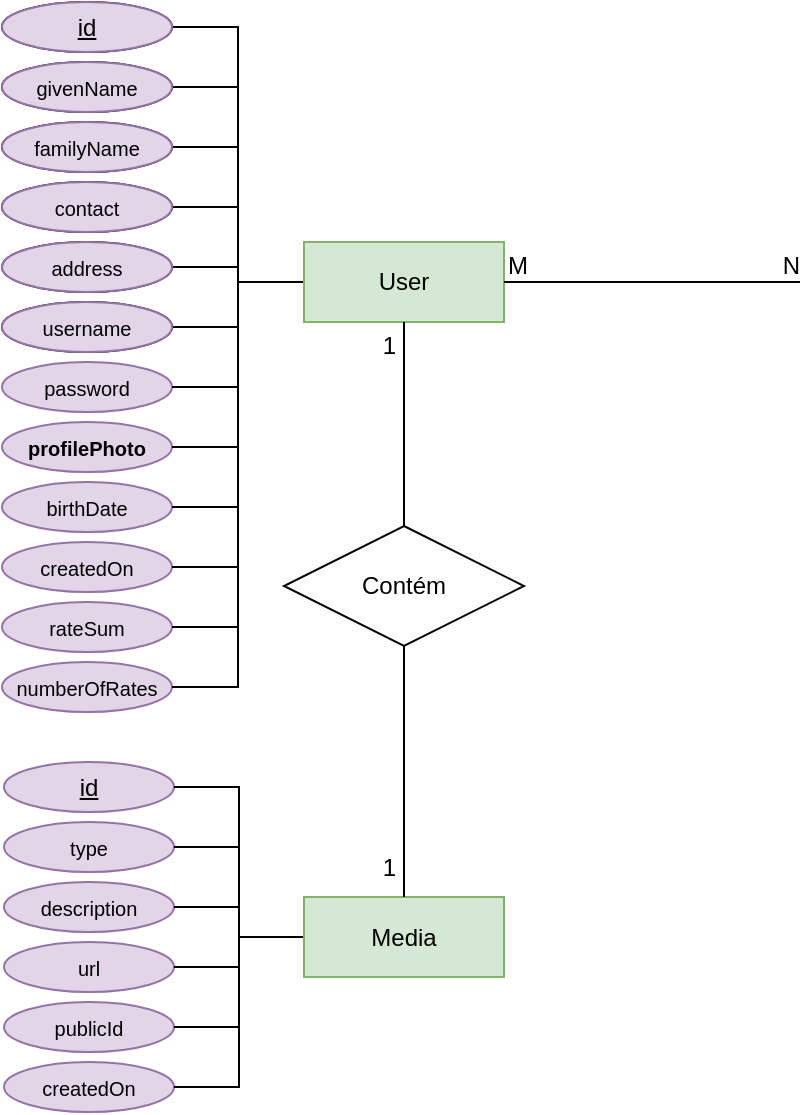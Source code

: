 <mxfile version="14.0.0" type="github">
  <diagram id="SOjFdy0Izhd8uLRKIr79" name="Page-1">
    <mxGraphModel dx="1038" dy="580" grid="1" gridSize="10" guides="1" tooltips="1" connect="1" arrows="1" fold="1" page="1" pageScale="1" pageWidth="827" pageHeight="1169" math="0" shadow="0">
      <root>
        <mxCell id="0" />
        <mxCell id="1" parent="0" />
        <mxCell id="YENUr4DXyd0G2JzPTikZ-7" value="&lt;font style=&quot;font-size: 10px&quot;&gt;givenName&lt;/font&gt;" style="ellipse;whiteSpace=wrap;html=1;align=center;" parent="1" vertex="1">
          <mxGeometry x="201" y="188" width="85" height="25" as="geometry" />
        </mxCell>
        <mxCell id="YENUr4DXyd0G2JzPTikZ-8" value="&lt;font style=&quot;font-size: 10px&quot;&gt;familyName&lt;/font&gt;" style="ellipse;whiteSpace=wrap;html=1;align=center;" parent="1" vertex="1">
          <mxGeometry x="201" y="218" width="85" height="25" as="geometry" />
        </mxCell>
        <mxCell id="YENUr4DXyd0G2JzPTikZ-9" value="&lt;font style=&quot;font-size: 10px&quot;&gt;contact&lt;/font&gt;" style="ellipse;whiteSpace=wrap;html=1;align=center;" parent="1" vertex="1">
          <mxGeometry x="201" y="248" width="85" height="25" as="geometry" />
        </mxCell>
        <mxCell id="YENUr4DXyd0G2JzPTikZ-10" value="&lt;font style=&quot;font-size: 10px&quot;&gt;address&lt;/font&gt;" style="ellipse;whiteSpace=wrap;html=1;align=center;" parent="1" vertex="1">
          <mxGeometry x="201" y="278" width="85" height="25" as="geometry" />
        </mxCell>
        <mxCell id="YENUr4DXyd0G2JzPTikZ-11" value="&lt;font style=&quot;font-size: 10px&quot;&gt;username&lt;/font&gt;" style="ellipse;whiteSpace=wrap;html=1;align=center;" parent="1" vertex="1">
          <mxGeometry x="201" y="308" width="85" height="25" as="geometry" />
        </mxCell>
        <mxCell id="YENUr4DXyd0G2JzPTikZ-12" value="&lt;font style=&quot;font-size: 10px&quot;&gt;password&lt;/font&gt;" style="ellipse;whiteSpace=wrap;html=1;align=center;fillColor=#e1d5e7;strokeColor=#9673a6;" parent="1" vertex="1">
          <mxGeometry x="201" y="338" width="85" height="25" as="geometry" />
        </mxCell>
        <mxCell id="YENUr4DXyd0G2JzPTikZ-13" value="&lt;font style=&quot;font-size: 10px&quot;&gt;profilePhoto&lt;/font&gt;" style="ellipse;whiteSpace=wrap;html=1;align=center;fontStyle=1;fillColor=#e1d5e7;strokeColor=#9673a6;" parent="1" vertex="1">
          <mxGeometry x="201" y="368" width="85" height="25" as="geometry" />
        </mxCell>
        <mxCell id="YENUr4DXyd0G2JzPTikZ-14" value="&lt;font style=&quot;font-size: 10px&quot;&gt;birthDate&lt;/font&gt;" style="ellipse;whiteSpace=wrap;html=1;align=center;fillColor=#e1d5e7;strokeColor=#9673a6;" parent="1" vertex="1">
          <mxGeometry x="201" y="398" width="85" height="25" as="geometry" />
        </mxCell>
        <mxCell id="YENUr4DXyd0G2JzPTikZ-15" value="&lt;font style=&quot;font-size: 10px&quot;&gt;createdOn&lt;/font&gt;" style="ellipse;whiteSpace=wrap;html=1;align=center;fillColor=#e1d5e7;strokeColor=#9673a6;" parent="1" vertex="1">
          <mxGeometry x="201" y="428" width="85" height="25" as="geometry" />
        </mxCell>
        <mxCell id="YENUr4DXyd0G2JzPTikZ-16" value="&lt;font style=&quot;font-size: 10px&quot;&gt;rateSum&lt;/font&gt;" style="ellipse;whiteSpace=wrap;html=1;align=center;fillColor=#e1d5e7;strokeColor=#9673a6;" parent="1" vertex="1">
          <mxGeometry x="201" y="458" width="85" height="25" as="geometry" />
        </mxCell>
        <mxCell id="YENUr4DXyd0G2JzPTikZ-17" value="&lt;font style=&quot;font-size: 10px&quot;&gt;numberOfRates&lt;/font&gt;" style="ellipse;whiteSpace=wrap;html=1;align=center;fillColor=#e1d5e7;strokeColor=#9673a6;" parent="1" vertex="1">
          <mxGeometry x="201" y="488" width="85" height="25" as="geometry" />
        </mxCell>
        <mxCell id="9L8n2mt8I-r6MpE7Kl4a-3" value="id" style="ellipse;whiteSpace=wrap;html=1;align=center;fontStyle=4;" vertex="1" parent="1">
          <mxGeometry x="201" y="158" width="85" height="25" as="geometry" />
        </mxCell>
        <mxCell id="9L8n2mt8I-r6MpE7Kl4a-6" style="edgeStyle=orthogonalEdgeStyle;rounded=0;orthogonalLoop=1;jettySize=auto;html=1;exitX=0;exitY=0.5;exitDx=0;exitDy=0;entryX=1;entryY=0.5;entryDx=0;entryDy=0;endArrow=none;endFill=0;" edge="1" parent="1" source="YENUr4DXyd0G2JzPTikZ-1" target="9L8n2mt8I-r6MpE7Kl4a-3">
          <mxGeometry relative="1" as="geometry">
            <mxPoint x="321" y="168" as="targetPoint" />
          </mxGeometry>
        </mxCell>
        <mxCell id="9L8n2mt8I-r6MpE7Kl4a-7" style="edgeStyle=orthogonalEdgeStyle;rounded=0;orthogonalLoop=1;jettySize=auto;html=1;exitX=0;exitY=0.5;exitDx=0;exitDy=0;entryX=1;entryY=0.5;entryDx=0;entryDy=0;endArrow=none;endFill=0;" edge="1" parent="1" source="YENUr4DXyd0G2JzPTikZ-1" target="YENUr4DXyd0G2JzPTikZ-7">
          <mxGeometry relative="1" as="geometry" />
        </mxCell>
        <mxCell id="9L8n2mt8I-r6MpE7Kl4a-8" style="edgeStyle=orthogonalEdgeStyle;rounded=0;orthogonalLoop=1;jettySize=auto;html=1;exitX=0;exitY=0.5;exitDx=0;exitDy=0;entryX=1;entryY=0.5;entryDx=0;entryDy=0;endArrow=none;endFill=0;" edge="1" parent="1" source="YENUr4DXyd0G2JzPTikZ-1" target="YENUr4DXyd0G2JzPTikZ-8">
          <mxGeometry relative="1" as="geometry" />
        </mxCell>
        <mxCell id="9L8n2mt8I-r6MpE7Kl4a-9" style="edgeStyle=orthogonalEdgeStyle;rounded=0;orthogonalLoop=1;jettySize=auto;html=1;exitX=0;exitY=0.5;exitDx=0;exitDy=0;entryX=1;entryY=0.5;entryDx=0;entryDy=0;endArrow=none;endFill=0;" edge="1" parent="1" source="YENUr4DXyd0G2JzPTikZ-1" target="YENUr4DXyd0G2JzPTikZ-9">
          <mxGeometry relative="1" as="geometry" />
        </mxCell>
        <mxCell id="9L8n2mt8I-r6MpE7Kl4a-10" style="edgeStyle=orthogonalEdgeStyle;rounded=0;orthogonalLoop=1;jettySize=auto;html=1;exitX=0;exitY=0.5;exitDx=0;exitDy=0;entryX=1;entryY=0.5;entryDx=0;entryDy=0;endArrow=none;endFill=0;" edge="1" parent="1" source="YENUr4DXyd0G2JzPTikZ-1" target="YENUr4DXyd0G2JzPTikZ-10">
          <mxGeometry relative="1" as="geometry" />
        </mxCell>
        <mxCell id="9L8n2mt8I-r6MpE7Kl4a-11" style="edgeStyle=orthogonalEdgeStyle;rounded=0;orthogonalLoop=1;jettySize=auto;html=1;exitX=0;exitY=0.5;exitDx=0;exitDy=0;entryX=1;entryY=0.5;entryDx=0;entryDy=0;endArrow=none;endFill=0;" edge="1" parent="1" source="YENUr4DXyd0G2JzPTikZ-1" target="YENUr4DXyd0G2JzPTikZ-11">
          <mxGeometry relative="1" as="geometry" />
        </mxCell>
        <mxCell id="9L8n2mt8I-r6MpE7Kl4a-12" style="edgeStyle=orthogonalEdgeStyle;rounded=0;orthogonalLoop=1;jettySize=auto;html=1;exitX=0;exitY=0.5;exitDx=0;exitDy=0;entryX=1;entryY=0.5;entryDx=0;entryDy=0;endArrow=none;endFill=0;" edge="1" parent="1" source="YENUr4DXyd0G2JzPTikZ-1" target="YENUr4DXyd0G2JzPTikZ-12">
          <mxGeometry relative="1" as="geometry" />
        </mxCell>
        <mxCell id="9L8n2mt8I-r6MpE7Kl4a-13" style="edgeStyle=orthogonalEdgeStyle;rounded=0;orthogonalLoop=1;jettySize=auto;html=1;exitX=0;exitY=0.5;exitDx=0;exitDy=0;entryX=1;entryY=0.5;entryDx=0;entryDy=0;endArrow=none;endFill=0;" edge="1" parent="1" source="YENUr4DXyd0G2JzPTikZ-1" target="YENUr4DXyd0G2JzPTikZ-13">
          <mxGeometry relative="1" as="geometry" />
        </mxCell>
        <mxCell id="9L8n2mt8I-r6MpE7Kl4a-14" style="edgeStyle=orthogonalEdgeStyle;rounded=0;orthogonalLoop=1;jettySize=auto;html=1;exitX=0;exitY=0.5;exitDx=0;exitDy=0;entryX=1;entryY=0.5;entryDx=0;entryDy=0;endArrow=none;endFill=0;" edge="1" parent="1" source="YENUr4DXyd0G2JzPTikZ-1" target="YENUr4DXyd0G2JzPTikZ-14">
          <mxGeometry relative="1" as="geometry" />
        </mxCell>
        <mxCell id="9L8n2mt8I-r6MpE7Kl4a-15" style="edgeStyle=orthogonalEdgeStyle;rounded=0;orthogonalLoop=1;jettySize=auto;html=1;exitX=0;exitY=0.5;exitDx=0;exitDy=0;entryX=1;entryY=0.5;entryDx=0;entryDy=0;endArrow=none;endFill=0;" edge="1" parent="1" source="YENUr4DXyd0G2JzPTikZ-1" target="YENUr4DXyd0G2JzPTikZ-15">
          <mxGeometry relative="1" as="geometry" />
        </mxCell>
        <mxCell id="9L8n2mt8I-r6MpE7Kl4a-16" style="edgeStyle=orthogonalEdgeStyle;rounded=0;orthogonalLoop=1;jettySize=auto;html=1;exitX=0;exitY=0.5;exitDx=0;exitDy=0;entryX=1;entryY=0.5;entryDx=0;entryDy=0;endArrow=none;endFill=0;" edge="1" parent="1" source="YENUr4DXyd0G2JzPTikZ-1" target="YENUr4DXyd0G2JzPTikZ-16">
          <mxGeometry relative="1" as="geometry" />
        </mxCell>
        <mxCell id="9L8n2mt8I-r6MpE7Kl4a-17" style="edgeStyle=orthogonalEdgeStyle;rounded=0;orthogonalLoop=1;jettySize=auto;html=1;exitX=0;exitY=0.5;exitDx=0;exitDy=0;entryX=1;entryY=0.5;entryDx=0;entryDy=0;endArrow=none;endFill=0;" edge="1" parent="1" source="YENUr4DXyd0G2JzPTikZ-1" target="YENUr4DXyd0G2JzPTikZ-17">
          <mxGeometry relative="1" as="geometry" />
        </mxCell>
        <mxCell id="9L8n2mt8I-r6MpE7Kl4a-57" value="" style="edgeStyle=orthogonalEdgeStyle;rounded=0;orthogonalLoop=1;jettySize=auto;html=1;endArrow=none;endFill=0;" edge="1" parent="1" source="YENUr4DXyd0G2JzPTikZ-1" target="9L8n2mt8I-r6MpE7Kl4a-49">
          <mxGeometry relative="1" as="geometry" />
        </mxCell>
        <mxCell id="YENUr4DXyd0G2JzPTikZ-1" value="User" style="whiteSpace=wrap;html=1;align=center;fillColor=#d5e8d4;strokeColor=#82b366;" parent="1" vertex="1">
          <mxGeometry x="352" y="278" width="100" height="40" as="geometry" />
        </mxCell>
        <mxCell id="9L8n2mt8I-r6MpE7Kl4a-18" value="&lt;font style=&quot;font-size: 10px&quot;&gt;type&lt;/font&gt;" style="ellipse;whiteSpace=wrap;html=1;align=center;fillColor=#e1d5e7;strokeColor=#9673a6;" vertex="1" parent="1">
          <mxGeometry x="202" y="568" width="85" height="25" as="geometry" />
        </mxCell>
        <mxCell id="9L8n2mt8I-r6MpE7Kl4a-19" value="&lt;font style=&quot;font-size: 10px&quot;&gt;description&lt;/font&gt;" style="ellipse;whiteSpace=wrap;html=1;align=center;fillColor=#e1d5e7;strokeColor=#9673a6;" vertex="1" parent="1">
          <mxGeometry x="202" y="598" width="85" height="25" as="geometry" />
        </mxCell>
        <mxCell id="9L8n2mt8I-r6MpE7Kl4a-20" value="&lt;font style=&quot;font-size: 10px&quot;&gt;url&lt;/font&gt;" style="ellipse;whiteSpace=wrap;html=1;align=center;fillColor=#e1d5e7;strokeColor=#9673a6;" vertex="1" parent="1">
          <mxGeometry x="202" y="628" width="85" height="25" as="geometry" />
        </mxCell>
        <mxCell id="9L8n2mt8I-r6MpE7Kl4a-21" value="&lt;font style=&quot;font-size: 10px&quot;&gt;publicId&lt;/font&gt;" style="ellipse;whiteSpace=wrap;html=1;align=center;fillColor=#e1d5e7;strokeColor=#9673a6;" vertex="1" parent="1">
          <mxGeometry x="202" y="658" width="85" height="25" as="geometry" />
        </mxCell>
        <mxCell id="9L8n2mt8I-r6MpE7Kl4a-22" value="&lt;font style=&quot;font-size: 10px&quot;&gt;createdOn&lt;/font&gt;" style="ellipse;whiteSpace=wrap;html=1;align=center;fillColor=#e1d5e7;strokeColor=#9673a6;" vertex="1" parent="1">
          <mxGeometry x="202" y="688" width="85" height="25" as="geometry" />
        </mxCell>
        <mxCell id="9L8n2mt8I-r6MpE7Kl4a-29" value="id" style="ellipse;whiteSpace=wrap;html=1;align=center;fontStyle=4;fillColor=#e1d5e7;strokeColor=#9673a6;" vertex="1" parent="1">
          <mxGeometry x="202" y="538" width="85" height="25" as="geometry" />
        </mxCell>
        <mxCell id="9L8n2mt8I-r6MpE7Kl4a-30" style="edgeStyle=orthogonalEdgeStyle;rounded=0;orthogonalLoop=1;jettySize=auto;html=1;exitX=0;exitY=0.5;exitDx=0;exitDy=0;entryX=1;entryY=0.5;entryDx=0;entryDy=0;endArrow=none;endFill=0;" edge="1" parent="1" source="9L8n2mt8I-r6MpE7Kl4a-42" target="9L8n2mt8I-r6MpE7Kl4a-29">
          <mxGeometry relative="1" as="geometry">
            <mxPoint x="322" y="548" as="targetPoint" />
          </mxGeometry>
        </mxCell>
        <mxCell id="9L8n2mt8I-r6MpE7Kl4a-31" style="edgeStyle=orthogonalEdgeStyle;rounded=0;orthogonalLoop=1;jettySize=auto;html=1;exitX=0;exitY=0.5;exitDx=0;exitDy=0;entryX=1;entryY=0.5;entryDx=0;entryDy=0;endArrow=none;endFill=0;" edge="1" parent="1" source="9L8n2mt8I-r6MpE7Kl4a-42" target="9L8n2mt8I-r6MpE7Kl4a-18">
          <mxGeometry relative="1" as="geometry" />
        </mxCell>
        <mxCell id="9L8n2mt8I-r6MpE7Kl4a-32" style="edgeStyle=orthogonalEdgeStyle;rounded=0;orthogonalLoop=1;jettySize=auto;html=1;exitX=0;exitY=0.5;exitDx=0;exitDy=0;entryX=1;entryY=0.5;entryDx=0;entryDy=0;endArrow=none;endFill=0;" edge="1" parent="1" source="9L8n2mt8I-r6MpE7Kl4a-42" target="9L8n2mt8I-r6MpE7Kl4a-19">
          <mxGeometry relative="1" as="geometry" />
        </mxCell>
        <mxCell id="9L8n2mt8I-r6MpE7Kl4a-33" style="edgeStyle=orthogonalEdgeStyle;rounded=0;orthogonalLoop=1;jettySize=auto;html=1;exitX=0;exitY=0.5;exitDx=0;exitDy=0;entryX=1;entryY=0.5;entryDx=0;entryDy=0;endArrow=none;endFill=0;" edge="1" parent="1" source="9L8n2mt8I-r6MpE7Kl4a-42" target="9L8n2mt8I-r6MpE7Kl4a-20">
          <mxGeometry relative="1" as="geometry" />
        </mxCell>
        <mxCell id="9L8n2mt8I-r6MpE7Kl4a-34" style="edgeStyle=orthogonalEdgeStyle;rounded=0;orthogonalLoop=1;jettySize=auto;html=1;exitX=0;exitY=0.5;exitDx=0;exitDy=0;entryX=1;entryY=0.5;entryDx=0;entryDy=0;endArrow=none;endFill=0;" edge="1" parent="1" source="9L8n2mt8I-r6MpE7Kl4a-42" target="9L8n2mt8I-r6MpE7Kl4a-21">
          <mxGeometry relative="1" as="geometry" />
        </mxCell>
        <mxCell id="9L8n2mt8I-r6MpE7Kl4a-35" style="edgeStyle=orthogonalEdgeStyle;rounded=0;orthogonalLoop=1;jettySize=auto;html=1;exitX=0;exitY=0.5;exitDx=0;exitDy=0;entryX=1;entryY=0.5;entryDx=0;entryDy=0;endArrow=none;endFill=0;" edge="1" parent="1" source="9L8n2mt8I-r6MpE7Kl4a-42" target="9L8n2mt8I-r6MpE7Kl4a-22">
          <mxGeometry relative="1" as="geometry" />
        </mxCell>
        <mxCell id="9L8n2mt8I-r6MpE7Kl4a-42" value="Media" style="whiteSpace=wrap;html=1;align=center;fillColor=#d5e8d4;strokeColor=#82b366;" vertex="1" parent="1">
          <mxGeometry x="352" y="605.5" width="100" height="40" as="geometry" />
        </mxCell>
        <mxCell id="9L8n2mt8I-r6MpE7Kl4a-43" value="id" style="ellipse;whiteSpace=wrap;html=1;align=center;fontStyle=4;fillColor=#e1d5e7;strokeColor=#9673a6;" vertex="1" parent="1">
          <mxGeometry x="201" y="158" width="85" height="25" as="geometry" />
        </mxCell>
        <mxCell id="9L8n2mt8I-r6MpE7Kl4a-44" value="&lt;font style=&quot;font-size: 10px&quot;&gt;givenName&lt;/font&gt;" style="ellipse;whiteSpace=wrap;html=1;align=center;fillColor=#e1d5e7;strokeColor=#9673a6;" vertex="1" parent="1">
          <mxGeometry x="201" y="188" width="85" height="25" as="geometry" />
        </mxCell>
        <mxCell id="9L8n2mt8I-r6MpE7Kl4a-45" value="&lt;font style=&quot;font-size: 10px&quot;&gt;familyName&lt;/font&gt;" style="ellipse;whiteSpace=wrap;html=1;align=center;fillColor=#e1d5e7;strokeColor=#9673a6;" vertex="1" parent="1">
          <mxGeometry x="201" y="218" width="85" height="25" as="geometry" />
        </mxCell>
        <mxCell id="9L8n2mt8I-r6MpE7Kl4a-46" value="&lt;font style=&quot;font-size: 10px&quot;&gt;contact&lt;/font&gt;" style="ellipse;whiteSpace=wrap;html=1;align=center;fillColor=#e1d5e7;strokeColor=#9673a6;" vertex="1" parent="1">
          <mxGeometry x="201" y="248" width="85" height="25" as="geometry" />
        </mxCell>
        <mxCell id="9L8n2mt8I-r6MpE7Kl4a-47" value="&lt;font style=&quot;font-size: 10px&quot;&gt;address&lt;/font&gt;" style="ellipse;whiteSpace=wrap;html=1;align=center;fillColor=#e1d5e7;strokeColor=#9673a6;" vertex="1" parent="1">
          <mxGeometry x="201" y="278" width="85" height="25" as="geometry" />
        </mxCell>
        <mxCell id="9L8n2mt8I-r6MpE7Kl4a-48" value="&lt;font style=&quot;font-size: 10px&quot;&gt;username&lt;/font&gt;" style="ellipse;whiteSpace=wrap;html=1;align=center;fillColor=#e1d5e7;strokeColor=#9673a6;" vertex="1" parent="1">
          <mxGeometry x="201" y="308" width="85" height="25" as="geometry" />
        </mxCell>
        <mxCell id="9L8n2mt8I-r6MpE7Kl4a-49" value="Contém" style="shape=rhombus;perimeter=rhombusPerimeter;whiteSpace=wrap;html=1;align=center;" vertex="1" parent="1">
          <mxGeometry x="342" y="420" width="120" height="60" as="geometry" />
        </mxCell>
        <mxCell id="9L8n2mt8I-r6MpE7Kl4a-55" value="" style="endArrow=none;html=1;rounded=0;entryX=0.5;entryY=1;entryDx=0;entryDy=0;exitX=0.5;exitY=0;exitDx=0;exitDy=0;" edge="1" parent="1" source="9L8n2mt8I-r6MpE7Kl4a-49" target="YENUr4DXyd0G2JzPTikZ-1">
          <mxGeometry relative="1" as="geometry">
            <mxPoint x="330" y="440" as="sourcePoint" />
            <mxPoint x="490" y="440" as="targetPoint" />
          </mxGeometry>
        </mxCell>
        <mxCell id="9L8n2mt8I-r6MpE7Kl4a-56" value="1" style="resizable=0;html=1;align=right;verticalAlign=bottom;" connectable="0" vertex="1" parent="9L8n2mt8I-r6MpE7Kl4a-55">
          <mxGeometry x="1" relative="1" as="geometry">
            <mxPoint x="-4" y="20" as="offset" />
          </mxGeometry>
        </mxCell>
        <mxCell id="9L8n2mt8I-r6MpE7Kl4a-58" value="" style="endArrow=none;html=1;rounded=0;entryX=0.5;entryY=0;entryDx=0;entryDy=0;exitX=0.5;exitY=1;exitDx=0;exitDy=0;" edge="1" parent="1" source="9L8n2mt8I-r6MpE7Kl4a-49" target="9L8n2mt8I-r6MpE7Kl4a-42">
          <mxGeometry relative="1" as="geometry">
            <mxPoint x="414" y="465" as="sourcePoint" />
            <mxPoint x="414" y="363" as="targetPoint" />
          </mxGeometry>
        </mxCell>
        <mxCell id="9L8n2mt8I-r6MpE7Kl4a-59" value="1" style="resizable=0;html=1;align=right;verticalAlign=bottom;" connectable="0" vertex="1" parent="9L8n2mt8I-r6MpE7Kl4a-58">
          <mxGeometry x="1" relative="1" as="geometry">
            <mxPoint x="-4" y="-6" as="offset" />
          </mxGeometry>
        </mxCell>
        <mxCell id="9L8n2mt8I-r6MpE7Kl4a-60" value="" style="endArrow=none;html=1;rounded=0;exitX=1;exitY=0.5;exitDx=0;exitDy=0;" edge="1" parent="1" source="YENUr4DXyd0G2JzPTikZ-1">
          <mxGeometry relative="1" as="geometry">
            <mxPoint x="462" y="290" as="sourcePoint" />
            <mxPoint x="600" y="298" as="targetPoint" />
          </mxGeometry>
        </mxCell>
        <mxCell id="9L8n2mt8I-r6MpE7Kl4a-61" value="M" style="resizable=0;html=1;align=left;verticalAlign=bottom;" connectable="0" vertex="1" parent="9L8n2mt8I-r6MpE7Kl4a-60">
          <mxGeometry x="-1" relative="1" as="geometry" />
        </mxCell>
        <mxCell id="9L8n2mt8I-r6MpE7Kl4a-62" value="N" style="resizable=0;html=1;align=right;verticalAlign=bottom;" connectable="0" vertex="1" parent="9L8n2mt8I-r6MpE7Kl4a-60">
          <mxGeometry x="1" relative="1" as="geometry" />
        </mxCell>
      </root>
    </mxGraphModel>
  </diagram>
</mxfile>
